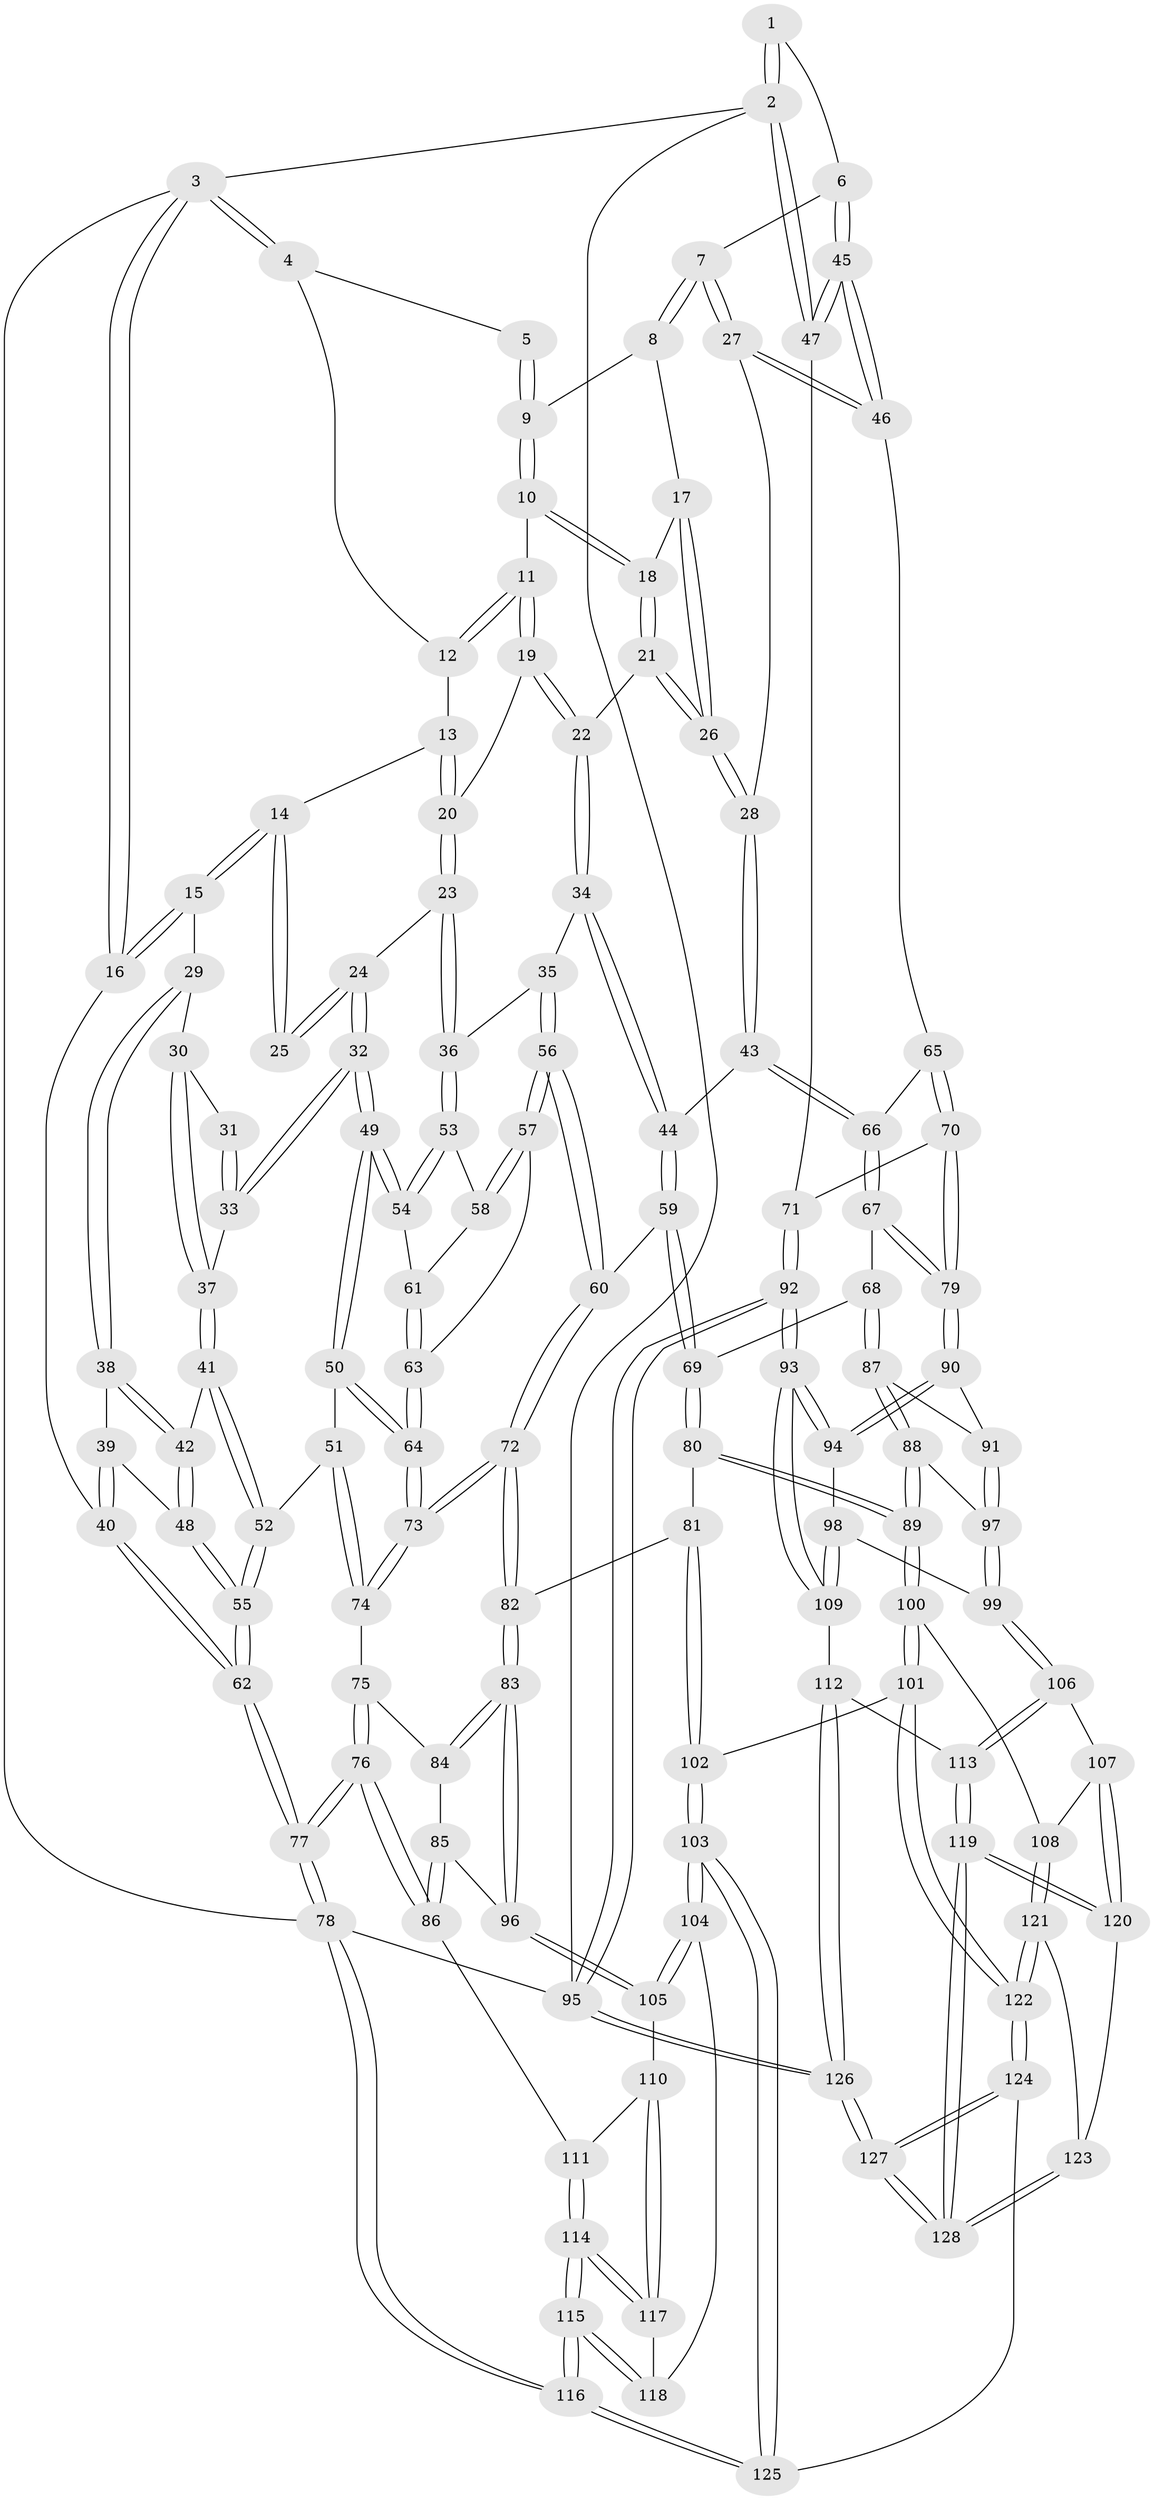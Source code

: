 // coarse degree distribution, {5: 0.449438202247191, 4: 0.2696629213483146, 7: 0.056179775280898875, 3: 0.0898876404494382, 6: 0.12359550561797752, 9: 0.011235955056179775}
// Generated by graph-tools (version 1.1) at 2025/05/03/04/25 22:05:30]
// undirected, 128 vertices, 317 edges
graph export_dot {
graph [start="1"]
  node [color=gray90,style=filled];
  1 [pos="+0.8615289407327986+0"];
  2 [pos="+1+0"];
  3 [pos="+0+0"];
  4 [pos="+0.30629981886531715+0"];
  5 [pos="+0.7455795400275532+0"];
  6 [pos="+0.9931087635473658+0.17075997024091216"];
  7 [pos="+0.8508489123765898+0.1211873263343718"];
  8 [pos="+0.7754398580180121+0"];
  9 [pos="+0.7430913692539054+0"];
  10 [pos="+0.5796700616275773+0.10185650279303292"];
  11 [pos="+0.5609670785513486+0.12232123687845127"];
  12 [pos="+0.3176457838262851+0"];
  13 [pos="+0.31536686729635593+0.023163021369430062"];
  14 [pos="+0.2899970013730439+0.0787395319837252"];
  15 [pos="+0.0482212004103319+0.1432903528325763"];
  16 [pos="+0+0"];
  17 [pos="+0.7009770246291472+0.16501933998559978"];
  18 [pos="+0.6898273314263962+0.16578563502290156"];
  19 [pos="+0.5502906541293118+0.15390624893767538"];
  20 [pos="+0.4530797314906219+0.17581928942651806"];
  21 [pos="+0.5839407462318698+0.2033012829992128"];
  22 [pos="+0.581564877780066+0.20338097276097036"];
  23 [pos="+0.4310305755098506+0.2566565659739518"];
  24 [pos="+0.31472315804708567+0.2281250113027803"];
  25 [pos="+0.28582647664226957+0.09449995151068463"];
  26 [pos="+0.7323932154486091+0.2617091075744353"];
  27 [pos="+0.7869783625744374+0.30624694555233883"];
  28 [pos="+0.7600099517184266+0.3053711947137199"];
  29 [pos="+0.07775874076482507+0.18188841327099317"];
  30 [pos="+0.13384938975323013+0.2010365995121254"];
  31 [pos="+0.23209301628031367+0.15074302588251645"];
  32 [pos="+0.2700370007574454+0.30466161159236715"];
  33 [pos="+0.2165327717093882+0.27221762557339046"];
  34 [pos="+0.5688389053846679+0.2997917367555498"];
  35 [pos="+0.560302187218086+0.30283024886969234"];
  36 [pos="+0.4432174388769845+0.294433715499705"];
  37 [pos="+0.17268179539326817+0.26725286094188805"];
  38 [pos="+0.06753182352976887+0.24427452048588189"];
  39 [pos="+0.053826450869051086+0.27276097440600283"];
  40 [pos="+0+0.1826272352918002"];
  41 [pos="+0.14929119070262625+0.2967903814058549"];
  42 [pos="+0.1301564073809408+0.29747096030204717"];
  43 [pos="+0.6811398675774655+0.3524697829944934"];
  44 [pos="+0.6704713939327681+0.3556387977390607"];
  45 [pos="+1+0.2801476201788086"];
  46 [pos="+0.8100128736803839+0.3207218661290563"];
  47 [pos="+1+0.2903687383217356"];
  48 [pos="+0.044876421713326876+0.34164330003091126"];
  49 [pos="+0.28264759977287907+0.35954817952011536"];
  50 [pos="+0.27087922729840674+0.3892354059664767"];
  51 [pos="+0.17903961594622983+0.42527389494056006"];
  52 [pos="+0.1632197613178682+0.4187084326300218"];
  53 [pos="+0.44062414811700396+0.29924548360884407"];
  54 [pos="+0.34693137630355636+0.3451122712746338"];
  55 [pos="+0.010197192989405949+0.41318528061172743"];
  56 [pos="+0.5099140951736205+0.44361125471959834"];
  57 [pos="+0.4790350692375443+0.4259823238709329"];
  58 [pos="+0.4411606992177941+0.30340820373748795"];
  59 [pos="+0.5968196926240427+0.4975369351092571"];
  60 [pos="+0.5209874371354469+0.45965592793797266"];
  61 [pos="+0.4041358274381644+0.40487779919155875"];
  62 [pos="+0+0.5072791669303327"];
  63 [pos="+0.41016052081075716+0.4353815665563227"];
  64 [pos="+0.3463124202160348+0.48415545220458783"];
  65 [pos="+0.8213764106745344+0.37496279010156053"];
  66 [pos="+0.7582126538937808+0.5079671720560037"];
  67 [pos="+0.7573926425071987+0.5210422469608283"];
  68 [pos="+0.6076715606526776+0.5210066461123459"];
  69 [pos="+0.6043171141468351+0.5176550458324388"];
  70 [pos="+0.9213195953741006+0.516869467273695"];
  71 [pos="+1+0.3883959077970744"];
  72 [pos="+0.3667549480338267+0.5906424134931768"];
  73 [pos="+0.3548103891273355+0.5672043493085843"];
  74 [pos="+0.18484792547383289+0.522795010873986"];
  75 [pos="+0.16830313851766648+0.5486230242338878"];
  76 [pos="+0+0.6219204996611785"];
  77 [pos="+0+0.621843723229446"];
  78 [pos="+0+1"];
  79 [pos="+0.8502282361729854+0.6123584622056266"];
  80 [pos="+0.42939058451069534+0.6410243980195477"];
  81 [pos="+0.40652875368550295+0.6374866806951828"];
  82 [pos="+0.3719661721341394+0.6224857755067904"];
  83 [pos="+0.3160463806116452+0.6706279724925652"];
  84 [pos="+0.16984689695356314+0.5536153283924491"];
  85 [pos="+0.1742627026114989+0.668465418318534"];
  86 [pos="+0+0.6924412407485954"];
  87 [pos="+0.6227100033243542+0.589164572895736"];
  88 [pos="+0.612047168071588+0.6793690756948683"];
  89 [pos="+0.5665781879248208+0.7286152449399544"];
  90 [pos="+0.85016790894844+0.6133051541507142"];
  91 [pos="+0.8171273127966927+0.6396542269848001"];
  92 [pos="+1+0.8258099125173589"];
  93 [pos="+1+0.7983659912494794"];
  94 [pos="+0.9432407901473266+0.7007320338140816"];
  95 [pos="+1+1"];
  96 [pos="+0.27509635886209427+0.7178307063008234"];
  97 [pos="+0.7706748519229354+0.6965655526727617"];
  98 [pos="+0.8390443960909705+0.7961064217747306"];
  99 [pos="+0.7609425197935077+0.7691150071259687"];
  100 [pos="+0.571119925986779+0.7882929806590715"];
  101 [pos="+0.5206397803953308+0.8312746309588047"];
  102 [pos="+0.4378971523622485+0.8528530707968186"];
  103 [pos="+0.3816096080151362+0.891158945967068"];
  104 [pos="+0.3478743913267127+0.8758011166275719"];
  105 [pos="+0.272027240581078+0.7405631870344548"];
  106 [pos="+0.7561435862722118+0.7771128868124755"];
  107 [pos="+0.6490290406364971+0.8268130070579084"];
  108 [pos="+0.6333717025489869+0.8240318423302607"];
  109 [pos="+0.9044786160868322+0.8806779252174829"];
  110 [pos="+0.185927959737438+0.7980815024306767"];
  111 [pos="+0.07658858572099511+0.7726711092584564"];
  112 [pos="+0.8806280102046766+0.9025195375074555"];
  113 [pos="+0.8030688535671189+0.908872437033873"];
  114 [pos="+0.09354685076743859+0.9322110087457679"];
  115 [pos="+0.00373842466855958+1"];
  116 [pos="+0+1"];
  117 [pos="+0.18019369412234626+0.8347112209473566"];
  118 [pos="+0.2439287934163223+0.9283743026753614"];
  119 [pos="+0.7627309707797323+0.9420969566534025"];
  120 [pos="+0.6628904272754337+0.847430036759998"];
  121 [pos="+0.6117886521832421+0.9312492236628471"];
  122 [pos="+0.5539978592675838+0.9601431753292093"];
  123 [pos="+0.6634850677264961+0.9641626513808866"];
  124 [pos="+0.4723448203585945+1"];
  125 [pos="+0.45745619771254337+1"];
  126 [pos="+0.9854841807142674+1"];
  127 [pos="+0.7065794496335444+1"];
  128 [pos="+0.7221414899364696+1"];
  1 -- 2;
  1 -- 2;
  1 -- 6;
  2 -- 3;
  2 -- 47;
  2 -- 47;
  2 -- 95;
  3 -- 4;
  3 -- 4;
  3 -- 16;
  3 -- 16;
  3 -- 78;
  4 -- 5;
  4 -- 12;
  5 -- 9;
  5 -- 9;
  6 -- 7;
  6 -- 45;
  6 -- 45;
  7 -- 8;
  7 -- 8;
  7 -- 27;
  7 -- 27;
  8 -- 9;
  8 -- 17;
  9 -- 10;
  9 -- 10;
  10 -- 11;
  10 -- 18;
  10 -- 18;
  11 -- 12;
  11 -- 12;
  11 -- 19;
  11 -- 19;
  12 -- 13;
  13 -- 14;
  13 -- 20;
  13 -- 20;
  14 -- 15;
  14 -- 15;
  14 -- 25;
  14 -- 25;
  15 -- 16;
  15 -- 16;
  15 -- 29;
  16 -- 40;
  17 -- 18;
  17 -- 26;
  17 -- 26;
  18 -- 21;
  18 -- 21;
  19 -- 20;
  19 -- 22;
  19 -- 22;
  20 -- 23;
  20 -- 23;
  21 -- 22;
  21 -- 26;
  21 -- 26;
  22 -- 34;
  22 -- 34;
  23 -- 24;
  23 -- 36;
  23 -- 36;
  24 -- 25;
  24 -- 25;
  24 -- 32;
  24 -- 32;
  26 -- 28;
  26 -- 28;
  27 -- 28;
  27 -- 46;
  27 -- 46;
  28 -- 43;
  28 -- 43;
  29 -- 30;
  29 -- 38;
  29 -- 38;
  30 -- 31;
  30 -- 37;
  30 -- 37;
  31 -- 33;
  31 -- 33;
  32 -- 33;
  32 -- 33;
  32 -- 49;
  32 -- 49;
  33 -- 37;
  34 -- 35;
  34 -- 44;
  34 -- 44;
  35 -- 36;
  35 -- 56;
  35 -- 56;
  36 -- 53;
  36 -- 53;
  37 -- 41;
  37 -- 41;
  38 -- 39;
  38 -- 42;
  38 -- 42;
  39 -- 40;
  39 -- 40;
  39 -- 48;
  40 -- 62;
  40 -- 62;
  41 -- 42;
  41 -- 52;
  41 -- 52;
  42 -- 48;
  42 -- 48;
  43 -- 44;
  43 -- 66;
  43 -- 66;
  44 -- 59;
  44 -- 59;
  45 -- 46;
  45 -- 46;
  45 -- 47;
  45 -- 47;
  46 -- 65;
  47 -- 71;
  48 -- 55;
  48 -- 55;
  49 -- 50;
  49 -- 50;
  49 -- 54;
  49 -- 54;
  50 -- 51;
  50 -- 64;
  50 -- 64;
  51 -- 52;
  51 -- 74;
  51 -- 74;
  52 -- 55;
  52 -- 55;
  53 -- 54;
  53 -- 54;
  53 -- 58;
  54 -- 61;
  55 -- 62;
  55 -- 62;
  56 -- 57;
  56 -- 57;
  56 -- 60;
  56 -- 60;
  57 -- 58;
  57 -- 58;
  57 -- 63;
  58 -- 61;
  59 -- 60;
  59 -- 69;
  59 -- 69;
  60 -- 72;
  60 -- 72;
  61 -- 63;
  61 -- 63;
  62 -- 77;
  62 -- 77;
  63 -- 64;
  63 -- 64;
  64 -- 73;
  64 -- 73;
  65 -- 66;
  65 -- 70;
  65 -- 70;
  66 -- 67;
  66 -- 67;
  67 -- 68;
  67 -- 79;
  67 -- 79;
  68 -- 69;
  68 -- 87;
  68 -- 87;
  69 -- 80;
  69 -- 80;
  70 -- 71;
  70 -- 79;
  70 -- 79;
  71 -- 92;
  71 -- 92;
  72 -- 73;
  72 -- 73;
  72 -- 82;
  72 -- 82;
  73 -- 74;
  73 -- 74;
  74 -- 75;
  75 -- 76;
  75 -- 76;
  75 -- 84;
  76 -- 77;
  76 -- 77;
  76 -- 86;
  76 -- 86;
  77 -- 78;
  77 -- 78;
  78 -- 116;
  78 -- 116;
  78 -- 95;
  79 -- 90;
  79 -- 90;
  80 -- 81;
  80 -- 89;
  80 -- 89;
  81 -- 82;
  81 -- 102;
  81 -- 102;
  82 -- 83;
  82 -- 83;
  83 -- 84;
  83 -- 84;
  83 -- 96;
  83 -- 96;
  84 -- 85;
  85 -- 86;
  85 -- 86;
  85 -- 96;
  86 -- 111;
  87 -- 88;
  87 -- 88;
  87 -- 91;
  88 -- 89;
  88 -- 89;
  88 -- 97;
  89 -- 100;
  89 -- 100;
  90 -- 91;
  90 -- 94;
  90 -- 94;
  91 -- 97;
  91 -- 97;
  92 -- 93;
  92 -- 93;
  92 -- 95;
  92 -- 95;
  93 -- 94;
  93 -- 94;
  93 -- 109;
  93 -- 109;
  94 -- 98;
  95 -- 126;
  95 -- 126;
  96 -- 105;
  96 -- 105;
  97 -- 99;
  97 -- 99;
  98 -- 99;
  98 -- 109;
  98 -- 109;
  99 -- 106;
  99 -- 106;
  100 -- 101;
  100 -- 101;
  100 -- 108;
  101 -- 102;
  101 -- 122;
  101 -- 122;
  102 -- 103;
  102 -- 103;
  103 -- 104;
  103 -- 104;
  103 -- 125;
  103 -- 125;
  104 -- 105;
  104 -- 105;
  104 -- 118;
  105 -- 110;
  106 -- 107;
  106 -- 113;
  106 -- 113;
  107 -- 108;
  107 -- 120;
  107 -- 120;
  108 -- 121;
  108 -- 121;
  109 -- 112;
  110 -- 111;
  110 -- 117;
  110 -- 117;
  111 -- 114;
  111 -- 114;
  112 -- 113;
  112 -- 126;
  112 -- 126;
  113 -- 119;
  113 -- 119;
  114 -- 115;
  114 -- 115;
  114 -- 117;
  114 -- 117;
  115 -- 116;
  115 -- 116;
  115 -- 118;
  115 -- 118;
  116 -- 125;
  116 -- 125;
  117 -- 118;
  119 -- 120;
  119 -- 120;
  119 -- 128;
  119 -- 128;
  120 -- 123;
  121 -- 122;
  121 -- 122;
  121 -- 123;
  122 -- 124;
  122 -- 124;
  123 -- 128;
  123 -- 128;
  124 -- 125;
  124 -- 127;
  124 -- 127;
  126 -- 127;
  126 -- 127;
  127 -- 128;
  127 -- 128;
}
